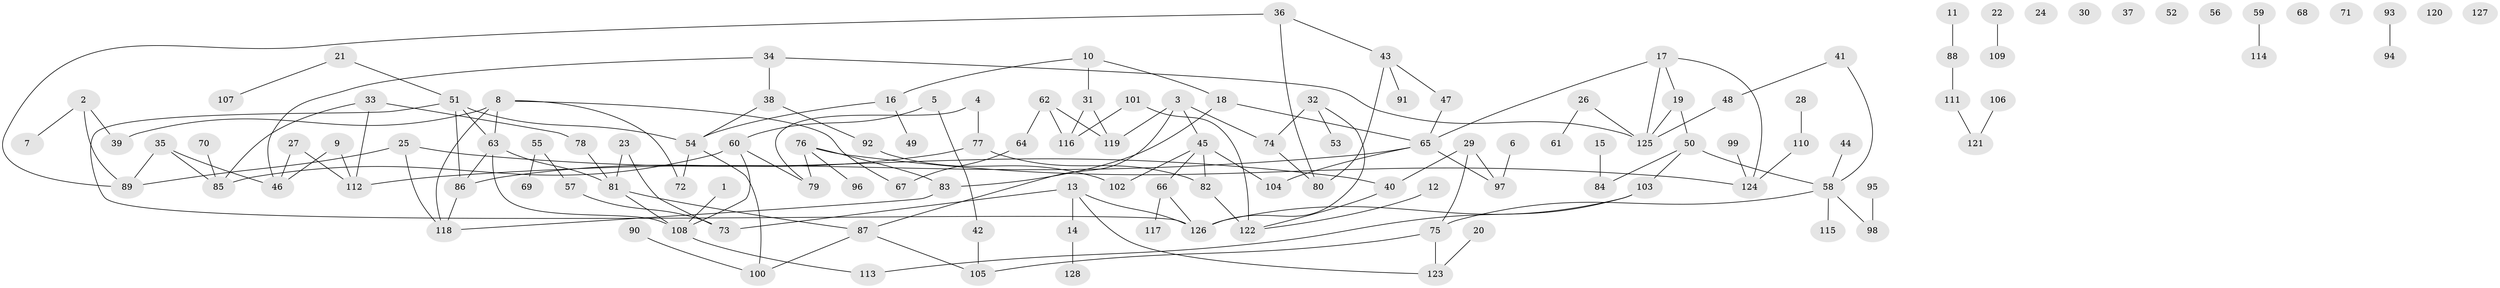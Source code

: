 // coarse degree distribution, {1: 0.19230769230769232, 3: 0.15384615384615385, 8: 0.07692307692307693, 4: 0.11538461538461539, 6: 0.15384615384615385, 7: 0.11538461538461539, 2: 0.11538461538461539, 5: 0.07692307692307693}
// Generated by graph-tools (version 1.1) at 2025/35/03/04/25 23:35:54]
// undirected, 128 vertices, 154 edges
graph export_dot {
  node [color=gray90,style=filled];
  1;
  2;
  3;
  4;
  5;
  6;
  7;
  8;
  9;
  10;
  11;
  12;
  13;
  14;
  15;
  16;
  17;
  18;
  19;
  20;
  21;
  22;
  23;
  24;
  25;
  26;
  27;
  28;
  29;
  30;
  31;
  32;
  33;
  34;
  35;
  36;
  37;
  38;
  39;
  40;
  41;
  42;
  43;
  44;
  45;
  46;
  47;
  48;
  49;
  50;
  51;
  52;
  53;
  54;
  55;
  56;
  57;
  58;
  59;
  60;
  61;
  62;
  63;
  64;
  65;
  66;
  67;
  68;
  69;
  70;
  71;
  72;
  73;
  74;
  75;
  76;
  77;
  78;
  79;
  80;
  81;
  82;
  83;
  84;
  85;
  86;
  87;
  88;
  89;
  90;
  91;
  92;
  93;
  94;
  95;
  96;
  97;
  98;
  99;
  100;
  101;
  102;
  103;
  104;
  105;
  106;
  107;
  108;
  109;
  110;
  111;
  112;
  113;
  114;
  115;
  116;
  117;
  118;
  119;
  120;
  121;
  122;
  123;
  124;
  125;
  126;
  127;
  128;
  1 -- 108;
  2 -- 7;
  2 -- 39;
  2 -- 89;
  3 -- 45;
  3 -- 74;
  3 -- 87;
  3 -- 119;
  4 -- 77;
  4 -- 79;
  5 -- 42;
  5 -- 60;
  6 -- 97;
  8 -- 39;
  8 -- 63;
  8 -- 67;
  8 -- 72;
  8 -- 118;
  9 -- 46;
  9 -- 112;
  10 -- 16;
  10 -- 18;
  10 -- 31;
  11 -- 88;
  12 -- 122;
  13 -- 14;
  13 -- 73;
  13 -- 123;
  13 -- 126;
  14 -- 128;
  15 -- 84;
  16 -- 49;
  16 -- 54;
  17 -- 19;
  17 -- 65;
  17 -- 124;
  17 -- 125;
  18 -- 65;
  18 -- 83;
  19 -- 50;
  19 -- 125;
  20 -- 123;
  21 -- 51;
  21 -- 107;
  22 -- 109;
  23 -- 73;
  23 -- 81;
  25 -- 40;
  25 -- 89;
  25 -- 118;
  26 -- 61;
  26 -- 125;
  27 -- 46;
  27 -- 112;
  28 -- 110;
  29 -- 40;
  29 -- 75;
  29 -- 97;
  31 -- 116;
  31 -- 119;
  32 -- 53;
  32 -- 74;
  32 -- 126;
  33 -- 78;
  33 -- 85;
  33 -- 112;
  34 -- 38;
  34 -- 46;
  34 -- 125;
  35 -- 46;
  35 -- 85;
  35 -- 89;
  36 -- 43;
  36 -- 80;
  36 -- 89;
  38 -- 54;
  38 -- 92;
  40 -- 122;
  41 -- 48;
  41 -- 58;
  42 -- 105;
  43 -- 47;
  43 -- 80;
  43 -- 91;
  44 -- 58;
  45 -- 66;
  45 -- 82;
  45 -- 102;
  45 -- 104;
  47 -- 65;
  48 -- 125;
  50 -- 58;
  50 -- 84;
  50 -- 103;
  51 -- 54;
  51 -- 63;
  51 -- 86;
  51 -- 126;
  54 -- 72;
  54 -- 100;
  55 -- 57;
  55 -- 69;
  57 -- 73;
  58 -- 75;
  58 -- 98;
  58 -- 115;
  59 -- 114;
  60 -- 79;
  60 -- 85;
  60 -- 108;
  62 -- 64;
  62 -- 116;
  62 -- 119;
  63 -- 81;
  63 -- 86;
  63 -- 108;
  64 -- 67;
  65 -- 97;
  65 -- 104;
  65 -- 112;
  66 -- 117;
  66 -- 126;
  70 -- 85;
  74 -- 80;
  75 -- 105;
  75 -- 123;
  76 -- 79;
  76 -- 83;
  76 -- 96;
  76 -- 124;
  77 -- 82;
  77 -- 86;
  78 -- 81;
  81 -- 87;
  81 -- 108;
  82 -- 122;
  83 -- 118;
  86 -- 118;
  87 -- 100;
  87 -- 105;
  88 -- 111;
  90 -- 100;
  92 -- 102;
  93 -- 94;
  95 -- 98;
  99 -- 124;
  101 -- 116;
  101 -- 122;
  103 -- 113;
  103 -- 126;
  106 -- 121;
  108 -- 113;
  110 -- 124;
  111 -- 121;
}

